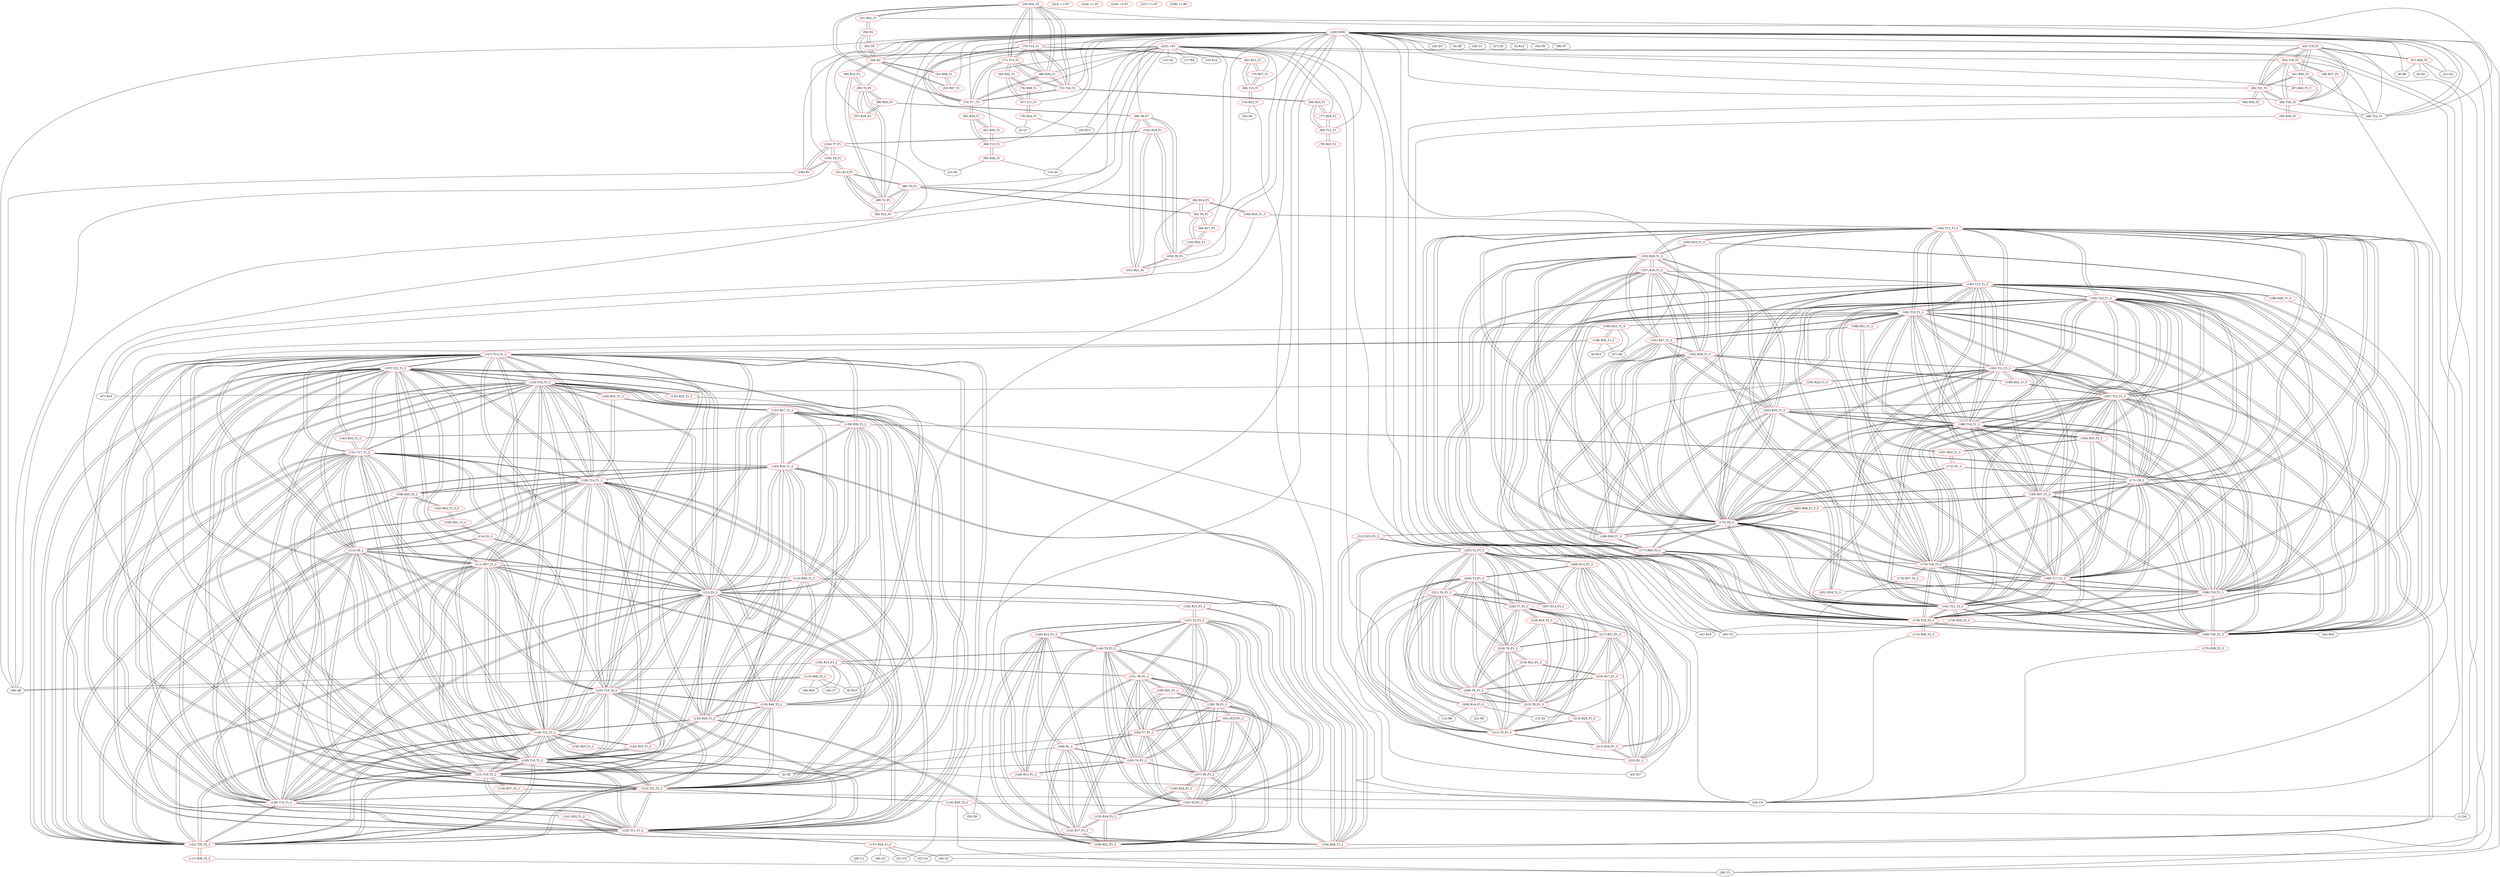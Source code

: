 graph {
	50 [label="(50) R35_T2" color=red]
	51 [label="(51) R52_T1"]
	49 [label="(49) T22_T1"]
	70 [label="(70) T14_T1"]
	71 [label="(71) T15_T1"]
	73 [label="(73) T17_T1"]
	72 [label="(72) T16_T1"]
	86 [label="(86) R35_T1"]
	51 [label="(51) R52_T1" color=red]
	56 [label="(56) D1"]
	50 [label="(50) R35_T2"]
	49 [label="(49) T22_T1"]
	52 [label="(52) R58_T1" color=red]
	53 [label="(53) R57_T1"]
	54 [label="(54) D2"]
	53 [label="(53) R57_T1" color=red]
	54 [label="(54) D2"]
	52 [label="(52) R58_T1"]
	54 [label="(54) D2" color=red]
	56 [label="(56) D1"]
	55 [label="(55) C8"]
	53 [label="(53) R57_T1"]
	52 [label="(52) R58_T1"]
	96 [label="(96) R15_P1"]
	55 [label="(55) C8" color=red]
	56 [label="(56) D1"]
	54 [label="(54) D2"]
	56 [label="(56) D1" color=red]
	54 [label="(54) D2"]
	55 [label="(55) C8"]
	51 [label="(51) R52_T1"]
	57 [label="(57) R36_T2" color=red]
	1 [label="(1) Q4"]
	9 [label="(9) R2"]
	8 [label="(8) R6"]
	21 [label="(21) D2"]
	62 [label="(62) T18_T2"]
	58 [label="(58) R37_T2" color=red]
	34 [label="(34) U4"]
	63 [label="(63) T19_T2"]
	59 [label="(59) R38_T2" color=red]
	40 [label="(40) U5"]
	64 [label="(64) T20_T2"]
	60 [label="(60) R39_T2" color=red]
	40 [label="(40) U5"]
	65 [label="(65) T21_T2"]
	61 [label="(61) R40_T2" color=red]
	64 [label="(64) T20_T2"]
	65 [label="(65) T21_T2"]
	63 [label="(63) T19_T2"]
	49 [label="(49) T22_T1"]
	62 [label="(62) T18_T2"]
	87 [label="(87) R40_T2_T"]
	62 [label="(62) T18_T2" color=red]
	64 [label="(64) T20_T2"]
	65 [label="(65) T21_T2"]
	63 [label="(63) T19_T2"]
	61 [label="(61) R40_T2"]
	49 [label="(49) T22_T1"]
	57 [label="(57) R36_T2"]
	63 [label="(63) T19_T2" color=red]
	64 [label="(64) T20_T2"]
	65 [label="(65) T21_T2"]
	61 [label="(61) R40_T2"]
	49 [label="(49) T22_T1"]
	62 [label="(62) T18_T2"]
	58 [label="(58) R37_T2"]
	64 [label="(64) T20_T2" color=red]
	65 [label="(65) T21_T2"]
	63 [label="(63) T19_T2"]
	61 [label="(61) R40_T2"]
	49 [label="(49) T22_T1"]
	62 [label="(62) T18_T2"]
	59 [label="(59) R38_T2"]
	65 [label="(65) T21_T2" color=red]
	64 [label="(64) T20_T2"]
	63 [label="(63) T19_T2"]
	61 [label="(61) R40_T2"]
	49 [label="(49) T22_T1"]
	62 [label="(62) T18_T2"]
	60 [label="(60) R39_T2"]
	66 [label="(66) T10_T1" color=red]
	74 [label="(74) R23_T1"]
	82 [label="(82) R31_T1"]
	75 [label="(75) R27_T1"]
	67 [label="(67) T11_T1" color=red]
	79 [label="(79) R24_T1"]
	83 [label="(83) R32_T1"]
	76 [label="(76) R28_T1"]
	68 [label="(68) T12_T1" color=red]
	84 [label="(84) R33_T1"]
	77 [label="(77) R29_T1"]
	78 [label="(78) R25_T1"]
	69 [label="(69) T13_T1" color=red]
	85 [label="(85) R34_T1"]
	81 [label="(81) R30_T1"]
	80 [label="(80) R26_T1"]
	70 [label="(70) T14_T1" color=red]
	71 [label="(71) T15_T1"]
	73 [label="(73) T17_T1"]
	72 [label="(72) T16_T1"]
	86 [label="(86) R35_T1"]
	50 [label="(50) R35_T2"]
	82 [label="(82) R31_T1"]
	71 [label="(71) T15_T1" color=red]
	70 [label="(70) T14_T1"]
	73 [label="(73) T17_T1"]
	72 [label="(72) T16_T1"]
	86 [label="(86) R35_T1"]
	50 [label="(50) R35_T2"]
	83 [label="(83) R32_T1"]
	72 [label="(72) T16_T1" color=red]
	70 [label="(70) T14_T1"]
	71 [label="(71) T15_T1"]
	73 [label="(73) T17_T1"]
	86 [label="(86) R35_T1"]
	50 [label="(50) R35_T2"]
	84 [label="(84) R33_T1"]
	73 [label="(73) T17_T1" color=red]
	70 [label="(70) T14_T1"]
	71 [label="(71) T15_T1"]
	72 [label="(72) T16_T1"]
	86 [label="(86) R35_T1"]
	50 [label="(50) R35_T2"]
	85 [label="(85) R34_T1"]
	74 [label="(74) R23_T1" color=red]
	34 [label="(34) U4"]
	25 [label="(25) D4"]
	66 [label="(66) T10_T1"]
	75 [label="(75) R27_T1" color=red]
	82 [label="(82) R31_T1"]
	66 [label="(66) T10_T1"]
	76 [label="(76) R28_T1" color=red]
	83 [label="(83) R32_T1"]
	67 [label="(67) T11_T1"]
	77 [label="(77) R29_T1" color=red]
	84 [label="(84) R33_T1"]
	68 [label="(68) T12_T1"]
	78 [label="(78) R25_T1" color=red]
	34 [label="(34) U4"]
	68 [label="(68) T12_T1"]
	79 [label="(79) R24_T1" color=red]
	3 [label="(3) Q7"]
	19 [label="(19) R13"]
	67 [label="(67) T11_T1"]
	80 [label="(80) R26_T1" color=red]
	23 [label="(23) R1"]
	14 [label="(14) Q1"]
	69 [label="(69) T13_T1"]
	81 [label="(81) R30_T1" color=red]
	69 [label="(69) T13_T1"]
	85 [label="(85) R34_T1"]
	82 [label="(82) R31_T1" color=red]
	75 [label="(75) R27_T1"]
	66 [label="(66) T10_T1"]
	70 [label="(70) T14_T1"]
	83 [label="(83) R32_T1" color=red]
	71 [label="(71) T15_T1"]
	67 [label="(67) T11_T1"]
	76 [label="(76) R28_T1"]
	84 [label="(84) R33_T1" color=red]
	72 [label="(72) T16_T1"]
	77 [label="(77) R29_T1"]
	68 [label="(68) T12_T1"]
	85 [label="(85) R34_T1" color=red]
	73 [label="(73) T17_T1"]
	69 [label="(69) T13_T1"]
	81 [label="(81) R30_T1"]
	86 [label="(86) R35_T1" color=red]
	70 [label="(70) T14_T1"]
	71 [label="(71) T15_T1"]
	73 [label="(73) T17_T1"]
	72 [label="(72) T16_T1"]
	50 [label="(50) R35_T2"]
	87 [label="(87) R40_T2_T" color=red]
	61 [label="(61) R40_T2"]
	88 [label="(88) T3_P1" color=red]
	92 [label="(92) R14_P1"]
	93 [label="(93) T6_P1"]
	91 [label="(91) R13_P1"]
	90 [label="(90) R12_P1"]
	89 [label="(89) T2_P1"]
	89 [label="(89) T2_P1" color=red]
	91 [label="(91) R13_P1"]
	88 [label="(88) T3_P1"]
	90 [label="(90) R12_P1"]
	95 [label="(95) T5_P1"]
	96 [label="(96) R15_P1"]
	90 [label="(90) R12_P1" color=red]
	91 [label="(91) R13_P1"]
	88 [label="(88) T3_P1"]
	89 [label="(89) T2_P1"]
	91 [label="(91) R13_P1" color=red]
	105 [label="(105) T4_P1"]
	88 [label="(88) T3_P1"]
	90 [label="(90) R12_P1"]
	89 [label="(89) T2_P1"]
	92 [label="(92) R14_P1" color=red]
	47 [label="(47) R19"]
	194 [label="(194) R25_T1_3"]
	88 [label="(88) T3_P1"]
	93 [label="(93) T6_P1"]
	93 [label="(93) T6_P1" color=red]
	92 [label="(92) R14_P1"]
	88 [label="(88) T3_P1"]
	102 [label="(102) R22_P1"]
	94 [label="(94) R17_P1"]
	94 [label="(94) R17_P1" color=red]
	102 [label="(102) R22_P1"]
	93 [label="(93) T6_P1"]
	95 [label="(95) T5_P1" color=red]
	89 [label="(89) T2_P1"]
	96 [label="(96) R15_P1"]
	97 [label="(97) R16_P1"]
	98 [label="(98) R20_P1"]
	96 [label="(96) R15_P1" color=red]
	54 [label="(54) D2"]
	89 [label="(89) T2_P1"]
	95 [label="(95) T5_P1"]
	97 [label="(97) R16_P1" color=red]
	95 [label="(95) T5_P1"]
	98 [label="(98) R20_P1"]
	98 [label="(98) R20_P1" color=red]
	99 [label="(99) T8_P1"]
	97 [label="(97) R16_P1"]
	95 [label="(95) T5_P1"]
	99 [label="(99) T8_P1" color=red]
	100 [label="(100) T9_P1"]
	101 [label="(101) R21_P1"]
	103 [label="(103) R19_P1"]
	98 [label="(98) R20_P1"]
	100 [label="(100) T9_P1" color=red]
	102 [label="(102) R22_P1"]
	101 [label="(101) R21_P1"]
	99 [label="(99) T8_P1"]
	103 [label="(103) R19_P1"]
	101 [label="(101) R21_P1" color=red]
	100 [label="(100) T9_P1"]
	99 [label="(99) T8_P1"]
	103 [label="(103) R19_P1"]
	102 [label="(102) R22_P1" color=red]
	100 [label="(100) T9_P1"]
	93 [label="(93) T6_P1"]
	94 [label="(94) R17_P1"]
	103 [label="(103) R19_P1" color=red]
	100 [label="(100) T9_P1"]
	101 [label="(101) R21_P1"]
	99 [label="(99) T8_P1"]
	104 [label="(104) T7_P1"]
	104 [label="(104) T7_P1" color=red]
	106 [label="(106) R1"]
	105 [label="(105) T4_P1"]
	46 [label="(46) Q8"]
	103 [label="(103) R19_P1"]
	105 [label="(105) T4_P1" color=red]
	91 [label="(91) R13_P1"]
	106 [label="(106) R1"]
	104 [label="(104) T7_P1"]
	46 [label="(46) Q8"]
	106 [label="(106) R1" color=red]
	105 [label="(105) T4_P1"]
	104 [label="(104) T7_P1"]
	46 [label="(46) Q8"]
	107 [label="(107) T22_T1_2" color=red]
	124 [label="(124) T10_T1_2"]
	125 [label="(125) T11_T1_2"]
	126 [label="(126) T12_T1_2"]
	127 [label="(127) T13_T1_2"]
	122 [label="(122) T20_T2_2"]
	128 [label="(128) T14_T1_2"]
	129 [label="(129) T15_T1_2"]
	120 [label="(120) T18_T2_2"]
	123 [label="(123) T21_T2_2"]
	121 [label="(121) T19_T2_2"]
	113 [label="(113) C8_2"]
	130 [label="(130) T16_T1_2"]
	131 [label="(131) T17_T1_2"]
	112 [label="(112) D2_2"]
	111 [label="(111) R57_T1_2"]
	108 [label="(108) R35_T2_2"]
	145 [label="(145) R52_T1_T_2"]
	119 [label="(119) R40_T2_2"]
	108 [label="(108) R35_T2_2" color=red]
	145 [label="(145) R52_T1_T_2"]
	107 [label="(107) T22_T1_2"]
	128 [label="(128) T14_T1_2"]
	129 [label="(129) T15_T1_2"]
	131 [label="(131) T17_T1_2"]
	130 [label="(130) T16_T1_2"]
	144 [label="(144) R35_T1_2"]
	109 [label="(109) R52_T1_2" color=red]
	114 [label="(114) D1_2"]
	145 [label="(145) R52_T1_T_2"]
	110 [label="(110) R58_T1_2" color=red]
	112 [label="(112) D2_2"]
	119 [label="(119) R40_T2_2"]
	133 [label="(133) R27_T1_2"]
	134 [label="(134) R28_T1_2"]
	135 [label="(135) R29_T1_2"]
	139 [label="(139) R30_T1_2"]
	144 [label="(144) R35_T1_2"]
	111 [label="(111) R57_T1_2"]
	111 [label="(111) R57_T1_2" color=red]
	124 [label="(124) T10_T1_2"]
	125 [label="(125) T11_T1_2"]
	126 [label="(126) T12_T1_2"]
	127 [label="(127) T13_T1_2"]
	122 [label="(122) T20_T2_2"]
	128 [label="(128) T14_T1_2"]
	129 [label="(129) T15_T1_2"]
	120 [label="(120) T18_T2_2"]
	123 [label="(123) T21_T2_2"]
	121 [label="(121) T19_T2_2"]
	113 [label="(113) C8_2"]
	130 [label="(130) T16_T1_2"]
	131 [label="(131) T17_T1_2"]
	112 [label="(112) D2_2"]
	107 [label="(107) T22_T1_2"]
	110 [label="(110) R58_T1_2"]
	112 [label="(112) D2_2" color=red]
	110 [label="(110) R58_T1_2"]
	119 [label="(119) R40_T2_2"]
	133 [label="(133) R27_T1_2"]
	134 [label="(134) R28_T1_2"]
	135 [label="(135) R29_T1_2"]
	139 [label="(139) R30_T1_2"]
	144 [label="(144) R35_T1_2"]
	124 [label="(124) T10_T1_2"]
	125 [label="(125) T11_T1_2"]
	126 [label="(126) T12_T1_2"]
	127 [label="(127) T13_T1_2"]
	122 [label="(122) T20_T2_2"]
	128 [label="(128) T14_T1_2"]
	129 [label="(129) T15_T1_2"]
	120 [label="(120) T18_T2_2"]
	123 [label="(123) T21_T2_2"]
	121 [label="(121) T19_T2_2"]
	113 [label="(113) C8_2"]
	130 [label="(130) T16_T1_2"]
	131 [label="(131) T17_T1_2"]
	107 [label="(107) T22_T1_2"]
	111 [label="(111) R57_T1_2"]
	114 [label="(114) D1_2"]
	154 [label="(154) R15_P1_2"]
	113 [label="(113) C8_2" color=red]
	124 [label="(124) T10_T1_2"]
	125 [label="(125) T11_T1_2"]
	126 [label="(126) T12_T1_2"]
	127 [label="(127) T13_T1_2"]
	122 [label="(122) T20_T2_2"]
	128 [label="(128) T14_T1_2"]
	129 [label="(129) T15_T1_2"]
	120 [label="(120) T18_T2_2"]
	123 [label="(123) T21_T2_2"]
	121 [label="(121) T19_T2_2"]
	130 [label="(130) T16_T1_2"]
	131 [label="(131) T17_T1_2"]
	112 [label="(112) D2_2"]
	107 [label="(107) T22_T1_2"]
	111 [label="(111) R57_T1_2"]
	114 [label="(114) D1_2"]
	114 [label="(114) D1_2" color=red]
	112 [label="(112) D2_2"]
	113 [label="(113) C8_2"]
	109 [label="(109) R52_T1_2"]
	115 [label="(115) R36_T2_2" color=red]
	6 [label="(6) R10"]
	150 [label="(150) R14_P1_2"]
	48 [label="(48) R20"]
	44 [label="(44) C7"]
	46 [label="(46) Q8"]
	120 [label="(120) T18_T2_2"]
	116 [label="(116) R37_T2_2" color=red]
	34 [label="(34) U4"]
	121 [label="(121) T19_T2_2"]
	117 [label="(117) R38_T2_2" color=red]
	38 [label="(38) U3"]
	122 [label="(122) T20_T2_2"]
	118 [label="(118) R39_T2_2" color=red]
	1 [label="(1) Q4"]
	35 [label="(35) D8"]
	38 [label="(38) U3"]
	123 [label="(123) T21_T2_2"]
	119 [label="(119) R40_T2_2" color=red]
	112 [label="(112) D2_2"]
	110 [label="(110) R58_T1_2"]
	133 [label="(133) R27_T1_2"]
	134 [label="(134) R28_T1_2"]
	135 [label="(135) R29_T1_2"]
	139 [label="(139) R30_T1_2"]
	144 [label="(144) R35_T1_2"]
	122 [label="(122) T20_T2_2"]
	123 [label="(123) T21_T2_2"]
	121 [label="(121) T19_T2_2"]
	107 [label="(107) T22_T1_2"]
	120 [label="(120) T18_T2_2"]
	120 [label="(120) T18_T2_2" color=red]
	124 [label="(124) T10_T1_2"]
	125 [label="(125) T11_T1_2"]
	126 [label="(126) T12_T1_2"]
	127 [label="(127) T13_T1_2"]
	122 [label="(122) T20_T2_2"]
	128 [label="(128) T14_T1_2"]
	129 [label="(129) T15_T1_2"]
	123 [label="(123) T21_T2_2"]
	121 [label="(121) T19_T2_2"]
	113 [label="(113) C8_2"]
	130 [label="(130) T16_T1_2"]
	131 [label="(131) T17_T1_2"]
	112 [label="(112) D2_2"]
	107 [label="(107) T22_T1_2"]
	111 [label="(111) R57_T1_2"]
	119 [label="(119) R40_T2_2"]
	115 [label="(115) R36_T2_2"]
	121 [label="(121) T19_T2_2" color=red]
	124 [label="(124) T10_T1_2"]
	125 [label="(125) T11_T1_2"]
	126 [label="(126) T12_T1_2"]
	127 [label="(127) T13_T1_2"]
	122 [label="(122) T20_T2_2"]
	128 [label="(128) T14_T1_2"]
	129 [label="(129) T15_T1_2"]
	120 [label="(120) T18_T2_2"]
	123 [label="(123) T21_T2_2"]
	113 [label="(113) C8_2"]
	130 [label="(130) T16_T1_2"]
	131 [label="(131) T17_T1_2"]
	112 [label="(112) D2_2"]
	107 [label="(107) T22_T1_2"]
	111 [label="(111) R57_T1_2"]
	119 [label="(119) R40_T2_2"]
	116 [label="(116) R37_T2_2"]
	122 [label="(122) T20_T2_2" color=red]
	124 [label="(124) T10_T1_2"]
	125 [label="(125) T11_T1_2"]
	126 [label="(126) T12_T1_2"]
	127 [label="(127) T13_T1_2"]
	128 [label="(128) T14_T1_2"]
	129 [label="(129) T15_T1_2"]
	120 [label="(120) T18_T2_2"]
	123 [label="(123) T21_T2_2"]
	121 [label="(121) T19_T2_2"]
	113 [label="(113) C8_2"]
	130 [label="(130) T16_T1_2"]
	131 [label="(131) T17_T1_2"]
	112 [label="(112) D2_2"]
	107 [label="(107) T22_T1_2"]
	111 [label="(111) R57_T1_2"]
	119 [label="(119) R40_T2_2"]
	117 [label="(117) R38_T2_2"]
	123 [label="(123) T21_T2_2" color=red]
	124 [label="(124) T10_T1_2"]
	125 [label="(125) T11_T1_2"]
	126 [label="(126) T12_T1_2"]
	127 [label="(127) T13_T1_2"]
	122 [label="(122) T20_T2_2"]
	128 [label="(128) T14_T1_2"]
	129 [label="(129) T15_T1_2"]
	120 [label="(120) T18_T2_2"]
	121 [label="(121) T19_T2_2"]
	113 [label="(113) C8_2"]
	130 [label="(130) T16_T1_2"]
	131 [label="(131) T17_T1_2"]
	112 [label="(112) D2_2"]
	107 [label="(107) T22_T1_2"]
	111 [label="(111) R57_T1_2"]
	119 [label="(119) R40_T2_2"]
	118 [label="(118) R39_T2_2"]
	124 [label="(124) T10_T1_2" color=red]
	125 [label="(125) T11_T1_2"]
	126 [label="(126) T12_T1_2"]
	127 [label="(127) T13_T1_2"]
	122 [label="(122) T20_T2_2"]
	128 [label="(128) T14_T1_2"]
	129 [label="(129) T15_T1_2"]
	120 [label="(120) T18_T2_2"]
	123 [label="(123) T21_T2_2"]
	121 [label="(121) T19_T2_2"]
	113 [label="(113) C8_2"]
	130 [label="(130) T16_T1_2"]
	131 [label="(131) T17_T1_2"]
	112 [label="(112) D2_2"]
	107 [label="(107) T22_T1_2"]
	111 [label="(111) R57_T1_2"]
	132 [label="(132) R23_T1_2"]
	140 [label="(140) R31_T1_2"]
	133 [label="(133) R27_T1_2"]
	125 [label="(125) T11_T1_2" color=red]
	124 [label="(124) T10_T1_2"]
	126 [label="(126) T12_T1_2"]
	127 [label="(127) T13_T1_2"]
	122 [label="(122) T20_T2_2"]
	128 [label="(128) T14_T1_2"]
	129 [label="(129) T15_T1_2"]
	120 [label="(120) T18_T2_2"]
	123 [label="(123) T21_T2_2"]
	121 [label="(121) T19_T2_2"]
	113 [label="(113) C8_2"]
	130 [label="(130) T16_T1_2"]
	131 [label="(131) T17_T1_2"]
	112 [label="(112) D2_2"]
	107 [label="(107) T22_T1_2"]
	111 [label="(111) R57_T1_2"]
	137 [label="(137) R24_T1_2"]
	141 [label="(141) R32_T1_2"]
	134 [label="(134) R28_T1_2"]
	126 [label="(126) T12_T1_2" color=red]
	124 [label="(124) T10_T1_2"]
	125 [label="(125) T11_T1_2"]
	127 [label="(127) T13_T1_2"]
	122 [label="(122) T20_T2_2"]
	128 [label="(128) T14_T1_2"]
	129 [label="(129) T15_T1_2"]
	120 [label="(120) T18_T2_2"]
	123 [label="(123) T21_T2_2"]
	121 [label="(121) T19_T2_2"]
	113 [label="(113) C8_2"]
	130 [label="(130) T16_T1_2"]
	131 [label="(131) T17_T1_2"]
	112 [label="(112) D2_2"]
	107 [label="(107) T22_T1_2"]
	111 [label="(111) R57_T1_2"]
	142 [label="(142) R33_T1_2"]
	135 [label="(135) R29_T1_2"]
	136 [label="(136) R25_T1_2"]
	127 [label="(127) T13_T1_2" color=red]
	124 [label="(124) T10_T1_2"]
	125 [label="(125) T11_T1_2"]
	126 [label="(126) T12_T1_2"]
	122 [label="(122) T20_T2_2"]
	128 [label="(128) T14_T1_2"]
	129 [label="(129) T15_T1_2"]
	120 [label="(120) T18_T2_2"]
	123 [label="(123) T21_T2_2"]
	121 [label="(121) T19_T2_2"]
	113 [label="(113) C8_2"]
	130 [label="(130) T16_T1_2"]
	131 [label="(131) T17_T1_2"]
	112 [label="(112) D2_2"]
	107 [label="(107) T22_T1_2"]
	111 [label="(111) R57_T1_2"]
	143 [label="(143) R34_T1_2"]
	139 [label="(139) R30_T1_2"]
	138 [label="(138) R26_T1_2"]
	128 [label="(128) T14_T1_2" color=red]
	124 [label="(124) T10_T1_2"]
	125 [label="(125) T11_T1_2"]
	126 [label="(126) T12_T1_2"]
	127 [label="(127) T13_T1_2"]
	122 [label="(122) T20_T2_2"]
	129 [label="(129) T15_T1_2"]
	120 [label="(120) T18_T2_2"]
	123 [label="(123) T21_T2_2"]
	121 [label="(121) T19_T2_2"]
	113 [label="(113) C8_2"]
	130 [label="(130) T16_T1_2"]
	131 [label="(131) T17_T1_2"]
	112 [label="(112) D2_2"]
	107 [label="(107) T22_T1_2"]
	111 [label="(111) R57_T1_2"]
	144 [label="(144) R35_T1_2"]
	108 [label="(108) R35_T2_2"]
	140 [label="(140) R31_T1_2"]
	129 [label="(129) T15_T1_2" color=red]
	124 [label="(124) T10_T1_2"]
	125 [label="(125) T11_T1_2"]
	126 [label="(126) T12_T1_2"]
	127 [label="(127) T13_T1_2"]
	122 [label="(122) T20_T2_2"]
	128 [label="(128) T14_T1_2"]
	120 [label="(120) T18_T2_2"]
	123 [label="(123) T21_T2_2"]
	121 [label="(121) T19_T2_2"]
	113 [label="(113) C8_2"]
	130 [label="(130) T16_T1_2"]
	131 [label="(131) T17_T1_2"]
	112 [label="(112) D2_2"]
	107 [label="(107) T22_T1_2"]
	111 [label="(111) R57_T1_2"]
	144 [label="(144) R35_T1_2"]
	108 [label="(108) R35_T2_2"]
	141 [label="(141) R32_T1_2"]
	130 [label="(130) T16_T1_2" color=red]
	124 [label="(124) T10_T1_2"]
	125 [label="(125) T11_T1_2"]
	126 [label="(126) T12_T1_2"]
	127 [label="(127) T13_T1_2"]
	122 [label="(122) T20_T2_2"]
	128 [label="(128) T14_T1_2"]
	129 [label="(129) T15_T1_2"]
	120 [label="(120) T18_T2_2"]
	123 [label="(123) T21_T2_2"]
	121 [label="(121) T19_T2_2"]
	113 [label="(113) C8_2"]
	131 [label="(131) T17_T1_2"]
	112 [label="(112) D2_2"]
	107 [label="(107) T22_T1_2"]
	111 [label="(111) R57_T1_2"]
	144 [label="(144) R35_T1_2"]
	108 [label="(108) R35_T2_2"]
	142 [label="(142) R33_T1_2"]
	131 [label="(131) T17_T1_2" color=red]
	124 [label="(124) T10_T1_2"]
	125 [label="(125) T11_T1_2"]
	126 [label="(126) T12_T1_2"]
	127 [label="(127) T13_T1_2"]
	122 [label="(122) T20_T2_2"]
	128 [label="(128) T14_T1_2"]
	129 [label="(129) T15_T1_2"]
	120 [label="(120) T18_T2_2"]
	123 [label="(123) T21_T2_2"]
	121 [label="(121) T19_T2_2"]
	113 [label="(113) C8_2"]
	130 [label="(130) T16_T1_2"]
	112 [label="(112) D2_2"]
	107 [label="(107) T22_T1_2"]
	111 [label="(111) R57_T1_2"]
	144 [label="(144) R35_T1_2"]
	108 [label="(108) R35_T2_2"]
	143 [label="(143) R34_T1_2"]
	132 [label="(132) R23_T1_2" color=red]
	34 [label="(34) U4"]
	124 [label="(124) T10_T1_2"]
	133 [label="(133) R27_T1_2" color=red]
	112 [label="(112) D2_2"]
	110 [label="(110) R58_T1_2"]
	119 [label="(119) R40_T2_2"]
	134 [label="(134) R28_T1_2"]
	135 [label="(135) R29_T1_2"]
	139 [label="(139) R30_T1_2"]
	144 [label="(144) R35_T1_2"]
	140 [label="(140) R31_T1_2"]
	124 [label="(124) T10_T1_2"]
	134 [label="(134) R28_T1_2" color=red]
	112 [label="(112) D2_2"]
	110 [label="(110) R58_T1_2"]
	119 [label="(119) R40_T2_2"]
	133 [label="(133) R27_T1_2"]
	135 [label="(135) R29_T1_2"]
	139 [label="(139) R30_T1_2"]
	144 [label="(144) R35_T1_2"]
	141 [label="(141) R32_T1_2"]
	125 [label="(125) T11_T1_2"]
	135 [label="(135) R29_T1_2" color=red]
	112 [label="(112) D2_2"]
	110 [label="(110) R58_T1_2"]
	119 [label="(119) R40_T2_2"]
	133 [label="(133) R27_T1_2"]
	134 [label="(134) R28_T1_2"]
	139 [label="(139) R30_T1_2"]
	144 [label="(144) R35_T1_2"]
	142 [label="(142) R33_T1_2"]
	126 [label="(126) T12_T1_2"]
	136 [label="(136) R25_T1_2" color=red]
	34 [label="(34) U4"]
	126 [label="(126) T12_T1_2"]
	137 [label="(137) R24_T1_2" color=red]
	39 [label="(39) U2"]
	28 [label="(28) U1"]
	31 [label="(31) C3"]
	32 [label="(32) C4"]
	30 [label="(30) C2"]
	125 [label="(125) T11_T1_2"]
	138 [label="(138) R26_T1_2" color=red]
	4 [label="(4) R15"]
	2 [label="(2) Q5"]
	37 [label="(37) D6"]
	190 [label="(190) R23_T1_3"]
	127 [label="(127) T13_T1_2"]
	139 [label="(139) R30_T1_2" color=red]
	112 [label="(112) D2_2"]
	110 [label="(110) R58_T1_2"]
	119 [label="(119) R40_T2_2"]
	133 [label="(133) R27_T1_2"]
	134 [label="(134) R28_T1_2"]
	135 [label="(135) R29_T1_2"]
	144 [label="(144) R35_T1_2"]
	127 [label="(127) T13_T1_2"]
	143 [label="(143) R34_T1_2"]
	140 [label="(140) R31_T1_2" color=red]
	133 [label="(133) R27_T1_2"]
	124 [label="(124) T10_T1_2"]
	128 [label="(128) T14_T1_2"]
	141 [label="(141) R32_T1_2" color=red]
	129 [label="(129) T15_T1_2"]
	125 [label="(125) T11_T1_2"]
	134 [label="(134) R28_T1_2"]
	142 [label="(142) R33_T1_2" color=red]
	130 [label="(130) T16_T1_2"]
	135 [label="(135) R29_T1_2"]
	126 [label="(126) T12_T1_2"]
	143 [label="(143) R34_T1_2" color=red]
	131 [label="(131) T17_T1_2"]
	127 [label="(127) T13_T1_2"]
	139 [label="(139) R30_T1_2"]
	144 [label="(144) R35_T1_2" color=red]
	112 [label="(112) D2_2"]
	110 [label="(110) R58_T1_2"]
	119 [label="(119) R40_T2_2"]
	133 [label="(133) R27_T1_2"]
	134 [label="(134) R28_T1_2"]
	135 [label="(135) R29_T1_2"]
	139 [label="(139) R30_T1_2"]
	128 [label="(128) T14_T1_2"]
	129 [label="(129) T15_T1_2"]
	131 [label="(131) T17_T1_2"]
	130 [label="(130) T16_T1_2"]
	108 [label="(108) R35_T2_2"]
	145 [label="(145) R52_T1_T_2" color=red]
	108 [label="(108) R35_T2_2"]
	107 [label="(107) T22_T1_2"]
	109 [label="(109) R52_T1_2"]
	146 [label="(146) T3_P1_2" color=red]
	163 [label="(163) T4_P1_2"]
	162 [label="(162) T7_P1_2"]
	153 [label="(153) T5_P1_2"]
	158 [label="(158) T9_P1_2"]
	157 [label="(157) T8_P1_2"]
	151 [label="(151) T6_P1_2"]
	147 [label="(147) T2_P1_2"]
	150 [label="(150) R14_P1_2"]
	149 [label="(149) R13_P1_2"]
	148 [label="(148) R12_P1_2"]
	147 [label="(147) T2_P1_2" color=red]
	146 [label="(146) T3_P1_2"]
	163 [label="(163) T4_P1_2"]
	162 [label="(162) T7_P1_2"]
	153 [label="(153) T5_P1_2"]
	158 [label="(158) T9_P1_2"]
	157 [label="(157) T8_P1_2"]
	151 [label="(151) T6_P1_2"]
	149 [label="(149) R13_P1_2"]
	148 [label="(148) R12_P1_2"]
	154 [label="(154) R15_P1_2"]
	148 [label="(148) R12_P1_2" color=red]
	159 [label="(159) R21_P1_2"]
	155 [label="(155) R16_P1_2"]
	152 [label="(152) R17_P1_2"]
	164 [label="(164) R1_2"]
	149 [label="(149) R13_P1_2"]
	146 [label="(146) T3_P1_2"]
	147 [label="(147) T2_P1_2"]
	149 [label="(149) R13_P1_2" color=red]
	163 [label="(163) T4_P1_2"]
	146 [label="(146) T3_P1_2"]
	148 [label="(148) R12_P1_2"]
	147 [label="(147) T2_P1_2"]
	150 [label="(150) R14_P1_2" color=red]
	6 [label="(6) R10"]
	48 [label="(48) R20"]
	44 [label="(44) C7"]
	46 [label="(46) Q8"]
	115 [label="(115) R36_T2_2"]
	146 [label="(146) T3_P1_2"]
	151 [label="(151) T6_P1_2"]
	151 [label="(151) T6_P1_2" color=red]
	146 [label="(146) T3_P1_2"]
	163 [label="(163) T4_P1_2"]
	162 [label="(162) T7_P1_2"]
	153 [label="(153) T5_P1_2"]
	158 [label="(158) T9_P1_2"]
	157 [label="(157) T8_P1_2"]
	147 [label="(147) T2_P1_2"]
	150 [label="(150) R14_P1_2"]
	160 [label="(160) R22_P1_2"]
	152 [label="(152) R17_P1_2"]
	152 [label="(152) R17_P1_2" color=red]
	159 [label="(159) R21_P1_2"]
	155 [label="(155) R16_P1_2"]
	148 [label="(148) R12_P1_2"]
	164 [label="(164) R1_2"]
	160 [label="(160) R22_P1_2"]
	151 [label="(151) T6_P1_2"]
	153 [label="(153) T5_P1_2" color=red]
	146 [label="(146) T3_P1_2"]
	163 [label="(163) T4_P1_2"]
	162 [label="(162) T7_P1_2"]
	158 [label="(158) T9_P1_2"]
	157 [label="(157) T8_P1_2"]
	151 [label="(151) T6_P1_2"]
	147 [label="(147) T2_P1_2"]
	154 [label="(154) R15_P1_2"]
	155 [label="(155) R16_P1_2"]
	156 [label="(156) R20_P1_2"]
	154 [label="(154) R15_P1_2" color=red]
	112 [label="(112) D2_2"]
	147 [label="(147) T2_P1_2"]
	153 [label="(153) T5_P1_2"]
	155 [label="(155) R16_P1_2" color=red]
	159 [label="(159) R21_P1_2"]
	148 [label="(148) R12_P1_2"]
	152 [label="(152) R17_P1_2"]
	164 [label="(164) R1_2"]
	153 [label="(153) T5_P1_2"]
	156 [label="(156) R20_P1_2"]
	156 [label="(156) R20_P1_2" color=red]
	157 [label="(157) T8_P1_2"]
	155 [label="(155) R16_P1_2"]
	153 [label="(153) T5_P1_2"]
	157 [label="(157) T8_P1_2" color=red]
	146 [label="(146) T3_P1_2"]
	163 [label="(163) T4_P1_2"]
	162 [label="(162) T7_P1_2"]
	153 [label="(153) T5_P1_2"]
	158 [label="(158) T9_P1_2"]
	151 [label="(151) T6_P1_2"]
	147 [label="(147) T2_P1_2"]
	159 [label="(159) R21_P1_2"]
	161 [label="(161) R19_P1_2"]
	156 [label="(156) R20_P1_2"]
	158 [label="(158) T9_P1_2" color=red]
	160 [label="(160) R22_P1_2"]
	146 [label="(146) T3_P1_2"]
	163 [label="(163) T4_P1_2"]
	162 [label="(162) T7_P1_2"]
	153 [label="(153) T5_P1_2"]
	157 [label="(157) T8_P1_2"]
	151 [label="(151) T6_P1_2"]
	147 [label="(147) T2_P1_2"]
	159 [label="(159) R21_P1_2"]
	161 [label="(161) R19_P1_2"]
	159 [label="(159) R21_P1_2" color=red]
	155 [label="(155) R16_P1_2"]
	148 [label="(148) R12_P1_2"]
	152 [label="(152) R17_P1_2"]
	164 [label="(164) R1_2"]
	158 [label="(158) T9_P1_2"]
	157 [label="(157) T8_P1_2"]
	161 [label="(161) R19_P1_2"]
	160 [label="(160) R22_P1_2" color=red]
	158 [label="(158) T9_P1_2"]
	151 [label="(151) T6_P1_2"]
	152 [label="(152) R17_P1_2"]
	161 [label="(161) R19_P1_2" color=red]
	158 [label="(158) T9_P1_2"]
	159 [label="(159) R21_P1_2"]
	157 [label="(157) T8_P1_2"]
	162 [label="(162) T7_P1_2"]
	162 [label="(162) T7_P1_2" color=red]
	146 [label="(146) T3_P1_2"]
	163 [label="(163) T4_P1_2"]
	153 [label="(153) T5_P1_2"]
	158 [label="(158) T9_P1_2"]
	157 [label="(157) T8_P1_2"]
	151 [label="(151) T6_P1_2"]
	147 [label="(147) T2_P1_2"]
	164 [label="(164) R1_2"]
	2 [label="(2) Q5"]
	161 [label="(161) R19_P1_2"]
	163 [label="(163) T4_P1_2" color=red]
	146 [label="(146) T3_P1_2"]
	162 [label="(162) T7_P1_2"]
	153 [label="(153) T5_P1_2"]
	158 [label="(158) T9_P1_2"]
	157 [label="(157) T8_P1_2"]
	151 [label="(151) T6_P1_2"]
	147 [label="(147) T2_P1_2"]
	149 [label="(149) R13_P1_2"]
	164 [label="(164) R1_2"]
	2 [label="(2) Q5"]
	164 [label="(164) R1_2" color=red]
	163 [label="(163) T4_P1_2"]
	162 [label="(162) T7_P1_2"]
	2 [label="(2) Q5"]
	159 [label="(159) R21_P1_2"]
	155 [label="(155) R16_P1_2"]
	148 [label="(148) R12_P1_2"]
	152 [label="(152) R17_P1_2"]
	165 [label="(165) T22_T1_3" color=red]
	182 [label="(182) T10_T1_3"]
	183 [label="(183) T11_T1_3"]
	184 [label="(184) T12_T1_3"]
	185 [label="(185) T13_T1_3"]
	180 [label="(180) T20_T2_3"]
	186 [label="(186) T14_T1_3"]
	187 [label="(187) T15_T1_3"]
	178 [label="(178) T18_T2_3"]
	181 [label="(181) T21_T2_3"]
	179 [label="(179) T19_T2_3"]
	171 [label="(171) C8_3"]
	188 [label="(188) T16_T1_3"]
	189 [label="(189) T17_T1_3"]
	170 [label="(170) D2_3"]
	169 [label="(169) R57_T1_3"]
	166 [label="(166) R35_T2_3"]
	167 [label="(167) R52_T1_3"]
	177 [label="(177) R40_T2_3"]
	166 [label="(166) R35_T2_3" color=red]
	167 [label="(167) R52_T1_3"]
	165 [label="(165) T22_T1_3"]
	186 [label="(186) T14_T1_3"]
	187 [label="(187) T15_T1_3"]
	189 [label="(189) T17_T1_3"]
	188 [label="(188) T16_T1_3"]
	202 [label="(202) R35_T1_3"]
	167 [label="(167) R52_T1_3" color=red]
	172 [label="(172) D1_3"]
	166 [label="(166) R35_T2_3"]
	165 [label="(165) T22_T1_3"]
	168 [label="(168) R58_T1_3" color=red]
	170 [label="(170) D2_3"]
	177 [label="(177) R40_T2_3"]
	191 [label="(191) R27_T1_3"]
	192 [label="(192) R28_T1_3"]
	193 [label="(193) R29_T1_3"]
	197 [label="(197) R30_T1_3"]
	202 [label="(202) R35_T1_3"]
	203 [label="(203) R58_T1_T_3"]
	169 [label="(169) R57_T1_3" color=red]
	182 [label="(182) T10_T1_3"]
	183 [label="(183) T11_T1_3"]
	184 [label="(184) T12_T1_3"]
	185 [label="(185) T13_T1_3"]
	180 [label="(180) T20_T2_3"]
	186 [label="(186) T14_T1_3"]
	187 [label="(187) T15_T1_3"]
	178 [label="(178) T18_T2_3"]
	181 [label="(181) T21_T2_3"]
	179 [label="(179) T19_T2_3"]
	171 [label="(171) C8_3"]
	188 [label="(188) T16_T1_3"]
	189 [label="(189) T17_T1_3"]
	170 [label="(170) D2_3"]
	165 [label="(165) T22_T1_3"]
	203 [label="(203) R58_T1_T_3"]
	170 [label="(170) D2_3" color=red]
	168 [label="(168) R58_T1_3"]
	177 [label="(177) R40_T2_3"]
	191 [label="(191) R27_T1_3"]
	192 [label="(192) R28_T1_3"]
	193 [label="(193) R29_T1_3"]
	197 [label="(197) R30_T1_3"]
	202 [label="(202) R35_T1_3"]
	182 [label="(182) T10_T1_3"]
	183 [label="(183) T11_T1_3"]
	184 [label="(184) T12_T1_3"]
	185 [label="(185) T13_T1_3"]
	180 [label="(180) T20_T2_3"]
	186 [label="(186) T14_T1_3"]
	187 [label="(187) T15_T1_3"]
	178 [label="(178) T18_T2_3"]
	181 [label="(181) T21_T2_3"]
	179 [label="(179) T19_T2_3"]
	171 [label="(171) C8_3"]
	188 [label="(188) T16_T1_3"]
	189 [label="(189) T17_T1_3"]
	165 [label="(165) T22_T1_3"]
	169 [label="(169) R57_T1_3"]
	172 [label="(172) D1_3"]
	203 [label="(203) R58_T1_T_3"]
	212 [label="(212) R15_P1_3"]
	171 [label="(171) C8_3" color=red]
	182 [label="(182) T10_T1_3"]
	183 [label="(183) T11_T1_3"]
	184 [label="(184) T12_T1_3"]
	185 [label="(185) T13_T1_3"]
	180 [label="(180) T20_T2_3"]
	186 [label="(186) T14_T1_3"]
	187 [label="(187) T15_T1_3"]
	178 [label="(178) T18_T2_3"]
	181 [label="(181) T21_T2_3"]
	179 [label="(179) T19_T2_3"]
	188 [label="(188) T16_T1_3"]
	189 [label="(189) T17_T1_3"]
	170 [label="(170) D2_3"]
	165 [label="(165) T22_T1_3"]
	169 [label="(169) R57_T1_3"]
	172 [label="(172) D1_3"]
	172 [label="(172) D1_3" color=red]
	170 [label="(170) D2_3"]
	171 [label="(171) C8_3"]
	167 [label="(167) R52_T1_3"]
	173 [label="(173) R36_T2_3" color=red]
	34 [label="(34) U4"]
	178 [label="(178) T18_T2_3"]
	174 [label="(174) R37_T2_3" color=red]
	34 [label="(34) U4"]
	179 [label="(179) T19_T2_3"]
	175 [label="(175) R38_T2_3" color=red]
	34 [label="(34) U4"]
	180 [label="(180) T20_T2_3"]
	176 [label="(176) R39_T2_3" color=red]
	42 [label="(42) R16"]
	41 [label="(41) R18"]
	40 [label="(40) U5"]
	181 [label="(181) T21_T2_3"]
	177 [label="(177) R40_T2_3" color=red]
	170 [label="(170) D2_3"]
	168 [label="(168) R58_T1_3"]
	191 [label="(191) R27_T1_3"]
	192 [label="(192) R28_T1_3"]
	193 [label="(193) R29_T1_3"]
	197 [label="(197) R30_T1_3"]
	202 [label="(202) R35_T1_3"]
	180 [label="(180) T20_T2_3"]
	181 [label="(181) T21_T2_3"]
	179 [label="(179) T19_T2_3"]
	165 [label="(165) T22_T1_3"]
	178 [label="(178) T18_T2_3"]
	178 [label="(178) T18_T2_3" color=red]
	182 [label="(182) T10_T1_3"]
	183 [label="(183) T11_T1_3"]
	184 [label="(184) T12_T1_3"]
	185 [label="(185) T13_T1_3"]
	180 [label="(180) T20_T2_3"]
	186 [label="(186) T14_T1_3"]
	187 [label="(187) T15_T1_3"]
	181 [label="(181) T21_T2_3"]
	179 [label="(179) T19_T2_3"]
	171 [label="(171) C8_3"]
	188 [label="(188) T16_T1_3"]
	189 [label="(189) T17_T1_3"]
	170 [label="(170) D2_3"]
	165 [label="(165) T22_T1_3"]
	169 [label="(169) R57_T1_3"]
	177 [label="(177) R40_T2_3"]
	173 [label="(173) R36_T2_3"]
	179 [label="(179) T19_T2_3" color=red]
	182 [label="(182) T10_T1_3"]
	183 [label="(183) T11_T1_3"]
	184 [label="(184) T12_T1_3"]
	185 [label="(185) T13_T1_3"]
	180 [label="(180) T20_T2_3"]
	186 [label="(186) T14_T1_3"]
	187 [label="(187) T15_T1_3"]
	178 [label="(178) T18_T2_3"]
	181 [label="(181) T21_T2_3"]
	171 [label="(171) C8_3"]
	188 [label="(188) T16_T1_3"]
	189 [label="(189) T17_T1_3"]
	170 [label="(170) D2_3"]
	165 [label="(165) T22_T1_3"]
	169 [label="(169) R57_T1_3"]
	177 [label="(177) R40_T2_3"]
	174 [label="(174) R37_T2_3"]
	180 [label="(180) T20_T2_3" color=red]
	182 [label="(182) T10_T1_3"]
	183 [label="(183) T11_T1_3"]
	184 [label="(184) T12_T1_3"]
	185 [label="(185) T13_T1_3"]
	186 [label="(186) T14_T1_3"]
	187 [label="(187) T15_T1_3"]
	178 [label="(178) T18_T2_3"]
	181 [label="(181) T21_T2_3"]
	179 [label="(179) T19_T2_3"]
	171 [label="(171) C8_3"]
	188 [label="(188) T16_T1_3"]
	189 [label="(189) T17_T1_3"]
	170 [label="(170) D2_3"]
	165 [label="(165) T22_T1_3"]
	169 [label="(169) R57_T1_3"]
	177 [label="(177) R40_T2_3"]
	175 [label="(175) R38_T2_3"]
	181 [label="(181) T21_T2_3" color=red]
	182 [label="(182) T10_T1_3"]
	183 [label="(183) T11_T1_3"]
	184 [label="(184) T12_T1_3"]
	185 [label="(185) T13_T1_3"]
	180 [label="(180) T20_T2_3"]
	186 [label="(186) T14_T1_3"]
	187 [label="(187) T15_T1_3"]
	178 [label="(178) T18_T2_3"]
	179 [label="(179) T19_T2_3"]
	171 [label="(171) C8_3"]
	188 [label="(188) T16_T1_3"]
	189 [label="(189) T17_T1_3"]
	170 [label="(170) D2_3"]
	165 [label="(165) T22_T1_3"]
	169 [label="(169) R57_T1_3"]
	177 [label="(177) R40_T2_3"]
	176 [label="(176) R39_T2_3"]
	182 [label="(182) T10_T1_3" color=red]
	183 [label="(183) T11_T1_3"]
	184 [label="(184) T12_T1_3"]
	185 [label="(185) T13_T1_3"]
	180 [label="(180) T20_T2_3"]
	186 [label="(186) T14_T1_3"]
	187 [label="(187) T15_T1_3"]
	178 [label="(178) T18_T2_3"]
	181 [label="(181) T21_T2_3"]
	179 [label="(179) T19_T2_3"]
	171 [label="(171) C8_3"]
	188 [label="(188) T16_T1_3"]
	189 [label="(189) T17_T1_3"]
	170 [label="(170) D2_3"]
	165 [label="(165) T22_T1_3"]
	169 [label="(169) R57_T1_3"]
	190 [label="(190) R23_T1_3"]
	198 [label="(198) R31_T1_3"]
	191 [label="(191) R27_T1_3"]
	183 [label="(183) T11_T1_3" color=red]
	182 [label="(182) T10_T1_3"]
	184 [label="(184) T12_T1_3"]
	185 [label="(185) T13_T1_3"]
	180 [label="(180) T20_T2_3"]
	186 [label="(186) T14_T1_3"]
	187 [label="(187) T15_T1_3"]
	178 [label="(178) T18_T2_3"]
	181 [label="(181) T21_T2_3"]
	179 [label="(179) T19_T2_3"]
	171 [label="(171) C8_3"]
	188 [label="(188) T16_T1_3"]
	189 [label="(189) T17_T1_3"]
	170 [label="(170) D2_3"]
	165 [label="(165) T22_T1_3"]
	169 [label="(169) R57_T1_3"]
	195 [label="(195) R24_T1_3"]
	199 [label="(199) R32_T1_3"]
	192 [label="(192) R28_T1_3"]
	184 [label="(184) T12_T1_3" color=red]
	182 [label="(182) T10_T1_3"]
	183 [label="(183) T11_T1_3"]
	185 [label="(185) T13_T1_3"]
	180 [label="(180) T20_T2_3"]
	186 [label="(186) T14_T1_3"]
	187 [label="(187) T15_T1_3"]
	178 [label="(178) T18_T2_3"]
	181 [label="(181) T21_T2_3"]
	179 [label="(179) T19_T2_3"]
	171 [label="(171) C8_3"]
	188 [label="(188) T16_T1_3"]
	189 [label="(189) T17_T1_3"]
	170 [label="(170) D2_3"]
	165 [label="(165) T22_T1_3"]
	169 [label="(169) R57_T1_3"]
	200 [label="(200) R33_T1_3"]
	193 [label="(193) R29_T1_3"]
	194 [label="(194) R25_T1_3"]
	185 [label="(185) T13_T1_3" color=red]
	182 [label="(182) T10_T1_3"]
	183 [label="(183) T11_T1_3"]
	184 [label="(184) T12_T1_3"]
	180 [label="(180) T20_T2_3"]
	186 [label="(186) T14_T1_3"]
	187 [label="(187) T15_T1_3"]
	178 [label="(178) T18_T2_3"]
	181 [label="(181) T21_T2_3"]
	179 [label="(179) T19_T2_3"]
	171 [label="(171) C8_3"]
	188 [label="(188) T16_T1_3"]
	189 [label="(189) T17_T1_3"]
	170 [label="(170) D2_3"]
	165 [label="(165) T22_T1_3"]
	169 [label="(169) R57_T1_3"]
	201 [label="(201) R34_T1_3"]
	197 [label="(197) R30_T1_3"]
	196 [label="(196) R26_T1_3"]
	186 [label="(186) T14_T1_3" color=red]
	182 [label="(182) T10_T1_3"]
	183 [label="(183) T11_T1_3"]
	184 [label="(184) T12_T1_3"]
	185 [label="(185) T13_T1_3"]
	180 [label="(180) T20_T2_3"]
	187 [label="(187) T15_T1_3"]
	178 [label="(178) T18_T2_3"]
	181 [label="(181) T21_T2_3"]
	179 [label="(179) T19_T2_3"]
	171 [label="(171) C8_3"]
	188 [label="(188) T16_T1_3"]
	189 [label="(189) T17_T1_3"]
	170 [label="(170) D2_3"]
	165 [label="(165) T22_T1_3"]
	169 [label="(169) R57_T1_3"]
	202 [label="(202) R35_T1_3"]
	166 [label="(166) R35_T2_3"]
	198 [label="(198) R31_T1_3"]
	187 [label="(187) T15_T1_3" color=red]
	182 [label="(182) T10_T1_3"]
	183 [label="(183) T11_T1_3"]
	184 [label="(184) T12_T1_3"]
	185 [label="(185) T13_T1_3"]
	180 [label="(180) T20_T2_3"]
	186 [label="(186) T14_T1_3"]
	178 [label="(178) T18_T2_3"]
	181 [label="(181) T21_T2_3"]
	179 [label="(179) T19_T2_3"]
	171 [label="(171) C8_3"]
	188 [label="(188) T16_T1_3"]
	189 [label="(189) T17_T1_3"]
	170 [label="(170) D2_3"]
	165 [label="(165) T22_T1_3"]
	169 [label="(169) R57_T1_3"]
	202 [label="(202) R35_T1_3"]
	166 [label="(166) R35_T2_3"]
	199 [label="(199) R32_T1_3"]
	188 [label="(188) T16_T1_3" color=red]
	182 [label="(182) T10_T1_3"]
	183 [label="(183) T11_T1_3"]
	184 [label="(184) T12_T1_3"]
	185 [label="(185) T13_T1_3"]
	180 [label="(180) T20_T2_3"]
	186 [label="(186) T14_T1_3"]
	187 [label="(187) T15_T1_3"]
	178 [label="(178) T18_T2_3"]
	181 [label="(181) T21_T2_3"]
	179 [label="(179) T19_T2_3"]
	171 [label="(171) C8_3"]
	189 [label="(189) T17_T1_3"]
	170 [label="(170) D2_3"]
	165 [label="(165) T22_T1_3"]
	169 [label="(169) R57_T1_3"]
	202 [label="(202) R35_T1_3"]
	166 [label="(166) R35_T2_3"]
	200 [label="(200) R33_T1_3"]
	189 [label="(189) T17_T1_3" color=red]
	182 [label="(182) T10_T1_3"]
	183 [label="(183) T11_T1_3"]
	184 [label="(184) T12_T1_3"]
	185 [label="(185) T13_T1_3"]
	180 [label="(180) T20_T2_3"]
	186 [label="(186) T14_T1_3"]
	187 [label="(187) T15_T1_3"]
	178 [label="(178) T18_T2_3"]
	181 [label="(181) T21_T2_3"]
	179 [label="(179) T19_T2_3"]
	171 [label="(171) C8_3"]
	188 [label="(188) T16_T1_3"]
	170 [label="(170) D2_3"]
	165 [label="(165) T22_T1_3"]
	169 [label="(169) R57_T1_3"]
	202 [label="(202) R35_T1_3"]
	166 [label="(166) R35_T2_3"]
	201 [label="(201) R34_T1_3"]
	190 [label="(190) R23_T1_3" color=red]
	4 [label="(4) R15"]
	2 [label="(2) Q5"]
	37 [label="(37) D6"]
	138 [label="(138) R26_T1_2"]
	182 [label="(182) T10_T1_3"]
	191 [label="(191) R27_T1_3" color=red]
	170 [label="(170) D2_3"]
	168 [label="(168) R58_T1_3"]
	177 [label="(177) R40_T2_3"]
	192 [label="(192) R28_T1_3"]
	193 [label="(193) R29_T1_3"]
	197 [label="(197) R30_T1_3"]
	202 [label="(202) R35_T1_3"]
	198 [label="(198) R31_T1_3"]
	182 [label="(182) T10_T1_3"]
	192 [label="(192) R28_T1_3" color=red]
	170 [label="(170) D2_3"]
	168 [label="(168) R58_T1_3"]
	177 [label="(177) R40_T2_3"]
	191 [label="(191) R27_T1_3"]
	193 [label="(193) R29_T1_3"]
	197 [label="(197) R30_T1_3"]
	202 [label="(202) R35_T1_3"]
	199 [label="(199) R32_T1_3"]
	183 [label="(183) T11_T1_3"]
	193 [label="(193) R29_T1_3" color=red]
	170 [label="(170) D2_3"]
	168 [label="(168) R58_T1_3"]
	177 [label="(177) R40_T2_3"]
	191 [label="(191) R27_T1_3"]
	192 [label="(192) R28_T1_3"]
	197 [label="(197) R30_T1_3"]
	202 [label="(202) R35_T1_3"]
	200 [label="(200) R33_T1_3"]
	184 [label="(184) T12_T1_3"]
	194 [label="(194) R25_T1_3" color=red]
	92 [label="(92) R14_P1"]
	47 [label="(47) R19"]
	184 [label="(184) T12_T1_3"]
	195 [label="(195) R24_T1_3" color=red]
	40 [label="(40) U5"]
	47 [label="(47) R19"]
	183 [label="(183) T11_T1_3"]
	196 [label="(196) R26_T1_3" color=red]
	34 [label="(34) U4"]
	185 [label="(185) T13_T1_3"]
	197 [label="(197) R30_T1_3" color=red]
	170 [label="(170) D2_3"]
	168 [label="(168) R58_T1_3"]
	177 [label="(177) R40_T2_3"]
	191 [label="(191) R27_T1_3"]
	192 [label="(192) R28_T1_3"]
	193 [label="(193) R29_T1_3"]
	202 [label="(202) R35_T1_3"]
	185 [label="(185) T13_T1_3"]
	201 [label="(201) R34_T1_3"]
	198 [label="(198) R31_T1_3" color=red]
	191 [label="(191) R27_T1_3"]
	182 [label="(182) T10_T1_3"]
	186 [label="(186) T14_T1_3"]
	199 [label="(199) R32_T1_3" color=red]
	187 [label="(187) T15_T1_3"]
	183 [label="(183) T11_T1_3"]
	192 [label="(192) R28_T1_3"]
	200 [label="(200) R33_T1_3" color=red]
	188 [label="(188) T16_T1_3"]
	193 [label="(193) R29_T1_3"]
	184 [label="(184) T12_T1_3"]
	201 [label="(201) R34_T1_3" color=red]
	189 [label="(189) T17_T1_3"]
	185 [label="(185) T13_T1_3"]
	197 [label="(197) R30_T1_3"]
	202 [label="(202) R35_T1_3" color=red]
	170 [label="(170) D2_3"]
	168 [label="(168) R58_T1_3"]
	177 [label="(177) R40_T2_3"]
	191 [label="(191) R27_T1_3"]
	192 [label="(192) R28_T1_3"]
	193 [label="(193) R29_T1_3"]
	197 [label="(197) R30_T1_3"]
	186 [label="(186) T14_T1_3"]
	187 [label="(187) T15_T1_3"]
	189 [label="(189) T17_T1_3"]
	188 [label="(188) T16_T1_3"]
	166 [label="(166) R35_T2_3"]
	203 [label="(203) R58_T1_T_3" color=red]
	169 [label="(169) R57_T1_3"]
	170 [label="(170) D2_3"]
	168 [label="(168) R58_T1_3"]
	204 [label="(204) T3_P1_3" color=red]
	221 [label="(221) T4_P1_3"]
	220 [label="(220) T7_P1_3"]
	211 [label="(211) T5_P1_3"]
	216 [label="(216) T9_P1_3"]
	215 [label="(215) T8_P1_3"]
	209 [label="(209) T6_P1_3"]
	205 [label="(205) T2_P1_3"]
	208 [label="(208) R14_P1_3"]
	207 [label="(207) R13_P1_3"]
	206 [label="(206) R12_P1_3"]
	205 [label="(205) T2_P1_3" color=red]
	204 [label="(204) T3_P1_3"]
	221 [label="(221) T4_P1_3"]
	220 [label="(220) T7_P1_3"]
	211 [label="(211) T5_P1_3"]
	216 [label="(216) T9_P1_3"]
	215 [label="(215) T8_P1_3"]
	209 [label="(209) T6_P1_3"]
	207 [label="(207) R13_P1_3"]
	206 [label="(206) R12_P1_3"]
	212 [label="(212) R15_P1_3"]
	206 [label="(206) R12_P1_3" color=red]
	217 [label="(217) R21_P1_3"]
	213 [label="(213) R16_P1_3"]
	210 [label="(210) R17_P1_3"]
	222 [label="(222) R1_3"]
	207 [label="(207) R13_P1_3"]
	204 [label="(204) T3_P1_3"]
	205 [label="(205) T2_P1_3"]
	207 [label="(207) R13_P1_3" color=red]
	221 [label="(221) T4_P1_3"]
	204 [label="(204) T3_P1_3"]
	206 [label="(206) R12_P1_3"]
	205 [label="(205) T2_P1_3"]
	208 [label="(208) R14_P1_3" color=red]
	12 [label="(12) R8"]
	13 [label="(13) Q3"]
	22 [label="(22) R3"]
	204 [label="(204) T3_P1_3"]
	209 [label="(209) T6_P1_3"]
	209 [label="(209) T6_P1_3" color=red]
	204 [label="(204) T3_P1_3"]
	221 [label="(221) T4_P1_3"]
	220 [label="(220) T7_P1_3"]
	211 [label="(211) T5_P1_3"]
	216 [label="(216) T9_P1_3"]
	215 [label="(215) T8_P1_3"]
	205 [label="(205) T2_P1_3"]
	208 [label="(208) R14_P1_3"]
	218 [label="(218) R22_P1_3"]
	210 [label="(210) R17_P1_3"]
	210 [label="(210) R17_P1_3" color=red]
	217 [label="(217) R21_P1_3"]
	213 [label="(213) R16_P1_3"]
	206 [label="(206) R12_P1_3"]
	222 [label="(222) R1_3"]
	218 [label="(218) R22_P1_3"]
	209 [label="(209) T6_P1_3"]
	211 [label="(211) T5_P1_3" color=red]
	204 [label="(204) T3_P1_3"]
	221 [label="(221) T4_P1_3"]
	220 [label="(220) T7_P1_3"]
	216 [label="(216) T9_P1_3"]
	215 [label="(215) T8_P1_3"]
	209 [label="(209) T6_P1_3"]
	205 [label="(205) T2_P1_3"]
	212 [label="(212) R15_P1_3"]
	213 [label="(213) R16_P1_3"]
	214 [label="(214) R20_P1_3"]
	212 [label="(212) R15_P1_3" color=red]
	170 [label="(170) D2_3"]
	205 [label="(205) T2_P1_3"]
	211 [label="(211) T5_P1_3"]
	213 [label="(213) R16_P1_3" color=red]
	217 [label="(217) R21_P1_3"]
	206 [label="(206) R12_P1_3"]
	210 [label="(210) R17_P1_3"]
	222 [label="(222) R1_3"]
	211 [label="(211) T5_P1_3"]
	214 [label="(214) R20_P1_3"]
	214 [label="(214) R20_P1_3" color=red]
	215 [label="(215) T8_P1_3"]
	213 [label="(213) R16_P1_3"]
	211 [label="(211) T5_P1_3"]
	215 [label="(215) T8_P1_3" color=red]
	204 [label="(204) T3_P1_3"]
	221 [label="(221) T4_P1_3"]
	220 [label="(220) T7_P1_3"]
	211 [label="(211) T5_P1_3"]
	216 [label="(216) T9_P1_3"]
	209 [label="(209) T6_P1_3"]
	205 [label="(205) T2_P1_3"]
	217 [label="(217) R21_P1_3"]
	219 [label="(219) R19_P1_3"]
	214 [label="(214) R20_P1_3"]
	216 [label="(216) T9_P1_3" color=red]
	218 [label="(218) R22_P1_3"]
	204 [label="(204) T3_P1_3"]
	221 [label="(221) T4_P1_3"]
	220 [label="(220) T7_P1_3"]
	211 [label="(211) T5_P1_3"]
	215 [label="(215) T8_P1_3"]
	209 [label="(209) T6_P1_3"]
	205 [label="(205) T2_P1_3"]
	217 [label="(217) R21_P1_3"]
	219 [label="(219) R19_P1_3"]
	217 [label="(217) R21_P1_3" color=red]
	213 [label="(213) R16_P1_3"]
	206 [label="(206) R12_P1_3"]
	210 [label="(210) R17_P1_3"]
	222 [label="(222) R1_3"]
	216 [label="(216) T9_P1_3"]
	215 [label="(215) T8_P1_3"]
	219 [label="(219) R19_P1_3"]
	218 [label="(218) R22_P1_3" color=red]
	216 [label="(216) T9_P1_3"]
	209 [label="(209) T6_P1_3"]
	210 [label="(210) R17_P1_3"]
	219 [label="(219) R19_P1_3" color=red]
	216 [label="(216) T9_P1_3"]
	217 [label="(217) R21_P1_3"]
	215 [label="(215) T8_P1_3"]
	220 [label="(220) T7_P1_3"]
	220 [label="(220) T7_P1_3" color=red]
	204 [label="(204) T3_P1_3"]
	221 [label="(221) T4_P1_3"]
	211 [label="(211) T5_P1_3"]
	216 [label="(216) T9_P1_3"]
	215 [label="(215) T8_P1_3"]
	209 [label="(209) T6_P1_3"]
	205 [label="(205) T2_P1_3"]
	222 [label="(222) R1_3"]
	43 [label="(43) R17"]
	219 [label="(219) R19_P1_3"]
	221 [label="(221) T4_P1_3" color=red]
	204 [label="(204) T3_P1_3"]
	220 [label="(220) T7_P1_3"]
	211 [label="(211) T5_P1_3"]
	216 [label="(216) T9_P1_3"]
	215 [label="(215) T8_P1_3"]
	209 [label="(209) T6_P1_3"]
	205 [label="(205) T2_P1_3"]
	207 [label="(207) R13_P1_3"]
	222 [label="(222) R1_3"]
	43 [label="(43) R17"]
	222 [label="(222) R1_3" color=red]
	221 [label="(221) T4_P1_3"]
	220 [label="(220) T7_P1_3"]
	43 [label="(43) R17"]
	217 [label="(217) R21_P1_3"]
	213 [label="(213) R16_P1_3"]
	206 [label="(206) R12_P1_3"]
	210 [label="(210) R17_P1_3"]
	223 [label="(223) +1.5V" color=red]
	224 [label="(224) +1.2V" color=red]
	225 [label="(225) +5V" color=red]
	2 [label="(2) Q5"]
	1 [label="(1) Q4"]
	12 [label="(12) R8"]
	41 [label="(41) R18"]
	40 [label="(40) U5"]
	38 [label="(38) U3"]
	15 [label="(15) Q2"]
	17 [label="(17) R4"]
	14 [label="(14) Q1"]
	23 [label="(23) R1"]
	19 [label="(19) R13"]
	10 [label="(10) R12"]
	54 [label="(54) D2"]
	52 [label="(52) R58_T1"]
	87 [label="(87) R40_T2_T"]
	75 [label="(75) R27_T1"]
	76 [label="(76) R28_T1"]
	77 [label="(77) R29_T1"]
	81 [label="(81) R30_T1"]
	86 [label="(86) R35_T1"]
	101 [label="(101) R21_P1"]
	97 [label="(97) R16_P1"]
	90 [label="(90) R12_P1"]
	94 [label="(94) R17_P1"]
	106 [label="(106) R1"]
	226 [label="(226) +3.3V" color=red]
	227 [label="(227) +1.0V" color=red]
	228 [label="(228) +1.8V" color=red]
	229 [label="(229) GND" color=red]
	31 [label="(31) C3"]
	32 [label="(32) C4"]
	20 [label="(20) D3"]
	0 [label="(0) Q6"]
	21 [label="(21) D2"]
	30 [label="(30) C2"]
	38 [label="(38) U3"]
	29 [label="(29) C1"]
	42 [label="(42) R16"]
	27 [label="(27) C6"]
	6 [label="(6) R10"]
	5 [label="(5) R14"]
	3 [label="(3) Q7"]
	13 [label="(13) Q3"]
	8 [label="(8) R6"]
	33 [label="(33) D5"]
	35 [label="(35) D8"]
	46 [label="(46) Q8"]
	36 [label="(36) D7"]
	37 [label="(37) D6"]
	66 [label="(66) T10_T1"]
	67 [label="(67) T11_T1"]
	68 [label="(68) T12_T1"]
	69 [label="(69) T13_T1"]
	64 [label="(64) T20_T2"]
	70 [label="(70) T14_T1"]
	71 [label="(71) T15_T1"]
	62 [label="(62) T18_T2"]
	65 [label="(65) T21_T2"]
	63 [label="(63) T19_T2"]
	55 [label="(55) C8"]
	72 [label="(72) T16_T1"]
	73 [label="(73) T17_T1"]
	54 [label="(54) D2"]
	49 [label="(49) T22_T1"]
	53 [label="(53) R57_T1"]
	88 [label="(88) T3_P1"]
	105 [label="(105) T4_P1"]
	104 [label="(104) T7_P1"]
	95 [label="(95) T5_P1"]
	100 [label="(100) T9_P1"]
	99 [label="(99) T8_P1"]
	93 [label="(93) T6_P1"]
	89 [label="(89) T2_P1"]
	50 -- 51
	50 -- 49
	50 -- 70
	50 -- 71
	50 -- 73
	50 -- 72
	50 -- 86
	51 -- 56
	51 -- 50
	51 -- 49
	52 -- 53
	52 -- 54
	53 -- 54
	53 -- 52
	54 -- 56
	54 -- 55
	54 -- 53
	54 -- 52
	54 -- 96
	55 -- 56
	55 -- 54
	56 -- 54
	56 -- 55
	56 -- 51
	57 -- 1
	57 -- 9
	57 -- 8
	57 -- 21
	57 -- 62
	58 -- 34
	58 -- 63
	59 -- 40
	59 -- 64
	60 -- 40
	60 -- 65
	61 -- 64
	61 -- 65
	61 -- 63
	61 -- 49
	61 -- 62
	61 -- 87
	62 -- 64
	62 -- 65
	62 -- 63
	62 -- 61
	62 -- 49
	62 -- 57
	63 -- 64
	63 -- 65
	63 -- 61
	63 -- 49
	63 -- 62
	63 -- 58
	64 -- 65
	64 -- 63
	64 -- 61
	64 -- 49
	64 -- 62
	64 -- 59
	65 -- 64
	65 -- 63
	65 -- 61
	65 -- 49
	65 -- 62
	65 -- 60
	66 -- 74
	66 -- 82
	66 -- 75
	67 -- 79
	67 -- 83
	67 -- 76
	68 -- 84
	68 -- 77
	68 -- 78
	69 -- 85
	69 -- 81
	69 -- 80
	70 -- 71
	70 -- 73
	70 -- 72
	70 -- 86
	70 -- 50
	70 -- 82
	71 -- 70
	71 -- 73
	71 -- 72
	71 -- 86
	71 -- 50
	71 -- 83
	72 -- 70
	72 -- 71
	72 -- 73
	72 -- 86
	72 -- 50
	72 -- 84
	73 -- 70
	73 -- 71
	73 -- 72
	73 -- 86
	73 -- 50
	73 -- 85
	74 -- 34
	74 -- 25
	74 -- 66
	75 -- 82
	75 -- 66
	76 -- 83
	76 -- 67
	77 -- 84
	77 -- 68
	78 -- 34
	78 -- 68
	79 -- 3
	79 -- 19
	79 -- 67
	80 -- 23
	80 -- 14
	80 -- 69
	81 -- 69
	81 -- 85
	82 -- 75
	82 -- 66
	82 -- 70
	83 -- 71
	83 -- 67
	83 -- 76
	84 -- 72
	84 -- 77
	84 -- 68
	85 -- 73
	85 -- 69
	85 -- 81
	86 -- 70
	86 -- 71
	86 -- 73
	86 -- 72
	86 -- 50
	87 -- 61
	88 -- 92
	88 -- 93
	88 -- 91
	88 -- 90
	88 -- 89
	89 -- 91
	89 -- 88
	89 -- 90
	89 -- 95
	89 -- 96
	90 -- 91
	90 -- 88
	90 -- 89
	91 -- 105
	91 -- 88
	91 -- 90
	91 -- 89
	92 -- 47
	92 -- 194
	92 -- 88
	92 -- 93
	93 -- 92
	93 -- 88
	93 -- 102
	93 -- 94
	94 -- 102
	94 -- 93
	95 -- 89
	95 -- 96
	95 -- 97
	95 -- 98
	96 -- 54
	96 -- 89
	96 -- 95
	97 -- 95
	97 -- 98
	98 -- 99
	98 -- 97
	98 -- 95
	99 -- 100
	99 -- 101
	99 -- 103
	99 -- 98
	100 -- 102
	100 -- 101
	100 -- 99
	100 -- 103
	101 -- 100
	101 -- 99
	101 -- 103
	102 -- 100
	102 -- 93
	102 -- 94
	103 -- 100
	103 -- 101
	103 -- 99
	103 -- 104
	104 -- 106
	104 -- 105
	104 -- 46
	104 -- 103
	105 -- 91
	105 -- 106
	105 -- 104
	105 -- 46
	106 -- 105
	106 -- 104
	106 -- 46
	107 -- 124
	107 -- 125
	107 -- 126
	107 -- 127
	107 -- 122
	107 -- 128
	107 -- 129
	107 -- 120
	107 -- 123
	107 -- 121
	107 -- 113
	107 -- 130
	107 -- 131
	107 -- 112
	107 -- 111
	107 -- 108
	107 -- 145
	107 -- 119
	108 -- 145
	108 -- 107
	108 -- 128
	108 -- 129
	108 -- 131
	108 -- 130
	108 -- 144
	109 -- 114
	109 -- 145
	110 -- 112
	110 -- 119
	110 -- 133
	110 -- 134
	110 -- 135
	110 -- 139
	110 -- 144
	110 -- 111
	111 -- 124
	111 -- 125
	111 -- 126
	111 -- 127
	111 -- 122
	111 -- 128
	111 -- 129
	111 -- 120
	111 -- 123
	111 -- 121
	111 -- 113
	111 -- 130
	111 -- 131
	111 -- 112
	111 -- 107
	111 -- 110
	112 -- 110
	112 -- 119
	112 -- 133
	112 -- 134
	112 -- 135
	112 -- 139
	112 -- 144
	112 -- 124
	112 -- 125
	112 -- 126
	112 -- 127
	112 -- 122
	112 -- 128
	112 -- 129
	112 -- 120
	112 -- 123
	112 -- 121
	112 -- 113
	112 -- 130
	112 -- 131
	112 -- 107
	112 -- 111
	112 -- 114
	112 -- 154
	113 -- 124
	113 -- 125
	113 -- 126
	113 -- 127
	113 -- 122
	113 -- 128
	113 -- 129
	113 -- 120
	113 -- 123
	113 -- 121
	113 -- 130
	113 -- 131
	113 -- 112
	113 -- 107
	113 -- 111
	113 -- 114
	114 -- 112
	114 -- 113
	114 -- 109
	115 -- 6
	115 -- 150
	115 -- 48
	115 -- 44
	115 -- 46
	115 -- 120
	116 -- 34
	116 -- 121
	117 -- 38
	117 -- 122
	118 -- 1
	118 -- 35
	118 -- 38
	118 -- 123
	119 -- 112
	119 -- 110
	119 -- 133
	119 -- 134
	119 -- 135
	119 -- 139
	119 -- 144
	119 -- 122
	119 -- 123
	119 -- 121
	119 -- 107
	119 -- 120
	120 -- 124
	120 -- 125
	120 -- 126
	120 -- 127
	120 -- 122
	120 -- 128
	120 -- 129
	120 -- 123
	120 -- 121
	120 -- 113
	120 -- 130
	120 -- 131
	120 -- 112
	120 -- 107
	120 -- 111
	120 -- 119
	120 -- 115
	121 -- 124
	121 -- 125
	121 -- 126
	121 -- 127
	121 -- 122
	121 -- 128
	121 -- 129
	121 -- 120
	121 -- 123
	121 -- 113
	121 -- 130
	121 -- 131
	121 -- 112
	121 -- 107
	121 -- 111
	121 -- 119
	121 -- 116
	122 -- 124
	122 -- 125
	122 -- 126
	122 -- 127
	122 -- 128
	122 -- 129
	122 -- 120
	122 -- 123
	122 -- 121
	122 -- 113
	122 -- 130
	122 -- 131
	122 -- 112
	122 -- 107
	122 -- 111
	122 -- 119
	122 -- 117
	123 -- 124
	123 -- 125
	123 -- 126
	123 -- 127
	123 -- 122
	123 -- 128
	123 -- 129
	123 -- 120
	123 -- 121
	123 -- 113
	123 -- 130
	123 -- 131
	123 -- 112
	123 -- 107
	123 -- 111
	123 -- 119
	123 -- 118
	124 -- 125
	124 -- 126
	124 -- 127
	124 -- 122
	124 -- 128
	124 -- 129
	124 -- 120
	124 -- 123
	124 -- 121
	124 -- 113
	124 -- 130
	124 -- 131
	124 -- 112
	124 -- 107
	124 -- 111
	124 -- 132
	124 -- 140
	124 -- 133
	125 -- 124
	125 -- 126
	125 -- 127
	125 -- 122
	125 -- 128
	125 -- 129
	125 -- 120
	125 -- 123
	125 -- 121
	125 -- 113
	125 -- 130
	125 -- 131
	125 -- 112
	125 -- 107
	125 -- 111
	125 -- 137
	125 -- 141
	125 -- 134
	126 -- 124
	126 -- 125
	126 -- 127
	126 -- 122
	126 -- 128
	126 -- 129
	126 -- 120
	126 -- 123
	126 -- 121
	126 -- 113
	126 -- 130
	126 -- 131
	126 -- 112
	126 -- 107
	126 -- 111
	126 -- 142
	126 -- 135
	126 -- 136
	127 -- 124
	127 -- 125
	127 -- 126
	127 -- 122
	127 -- 128
	127 -- 129
	127 -- 120
	127 -- 123
	127 -- 121
	127 -- 113
	127 -- 130
	127 -- 131
	127 -- 112
	127 -- 107
	127 -- 111
	127 -- 143
	127 -- 139
	127 -- 138
	128 -- 124
	128 -- 125
	128 -- 126
	128 -- 127
	128 -- 122
	128 -- 129
	128 -- 120
	128 -- 123
	128 -- 121
	128 -- 113
	128 -- 130
	128 -- 131
	128 -- 112
	128 -- 107
	128 -- 111
	128 -- 144
	128 -- 108
	128 -- 140
	129 -- 124
	129 -- 125
	129 -- 126
	129 -- 127
	129 -- 122
	129 -- 128
	129 -- 120
	129 -- 123
	129 -- 121
	129 -- 113
	129 -- 130
	129 -- 131
	129 -- 112
	129 -- 107
	129 -- 111
	129 -- 144
	129 -- 108
	129 -- 141
	130 -- 124
	130 -- 125
	130 -- 126
	130 -- 127
	130 -- 122
	130 -- 128
	130 -- 129
	130 -- 120
	130 -- 123
	130 -- 121
	130 -- 113
	130 -- 131
	130 -- 112
	130 -- 107
	130 -- 111
	130 -- 144
	130 -- 108
	130 -- 142
	131 -- 124
	131 -- 125
	131 -- 126
	131 -- 127
	131 -- 122
	131 -- 128
	131 -- 129
	131 -- 120
	131 -- 123
	131 -- 121
	131 -- 113
	131 -- 130
	131 -- 112
	131 -- 107
	131 -- 111
	131 -- 144
	131 -- 108
	131 -- 143
	132 -- 34
	132 -- 124
	133 -- 112
	133 -- 110
	133 -- 119
	133 -- 134
	133 -- 135
	133 -- 139
	133 -- 144
	133 -- 140
	133 -- 124
	134 -- 112
	134 -- 110
	134 -- 119
	134 -- 133
	134 -- 135
	134 -- 139
	134 -- 144
	134 -- 141
	134 -- 125
	135 -- 112
	135 -- 110
	135 -- 119
	135 -- 133
	135 -- 134
	135 -- 139
	135 -- 144
	135 -- 142
	135 -- 126
	136 -- 34
	136 -- 126
	137 -- 39
	137 -- 28
	137 -- 31
	137 -- 32
	137 -- 30
	137 -- 125
	138 -- 4
	138 -- 2
	138 -- 37
	138 -- 190
	138 -- 127
	139 -- 112
	139 -- 110
	139 -- 119
	139 -- 133
	139 -- 134
	139 -- 135
	139 -- 144
	139 -- 127
	139 -- 143
	140 -- 133
	140 -- 124
	140 -- 128
	141 -- 129
	141 -- 125
	141 -- 134
	142 -- 130
	142 -- 135
	142 -- 126
	143 -- 131
	143 -- 127
	143 -- 139
	144 -- 112
	144 -- 110
	144 -- 119
	144 -- 133
	144 -- 134
	144 -- 135
	144 -- 139
	144 -- 128
	144 -- 129
	144 -- 131
	144 -- 130
	144 -- 108
	145 -- 108
	145 -- 107
	145 -- 109
	146 -- 163
	146 -- 162
	146 -- 153
	146 -- 158
	146 -- 157
	146 -- 151
	146 -- 147
	146 -- 150
	146 -- 149
	146 -- 148
	147 -- 146
	147 -- 163
	147 -- 162
	147 -- 153
	147 -- 158
	147 -- 157
	147 -- 151
	147 -- 149
	147 -- 148
	147 -- 154
	148 -- 159
	148 -- 155
	148 -- 152
	148 -- 164
	148 -- 149
	148 -- 146
	148 -- 147
	149 -- 163
	149 -- 146
	149 -- 148
	149 -- 147
	150 -- 6
	150 -- 48
	150 -- 44
	150 -- 46
	150 -- 115
	150 -- 146
	150 -- 151
	151 -- 146
	151 -- 163
	151 -- 162
	151 -- 153
	151 -- 158
	151 -- 157
	151 -- 147
	151 -- 150
	151 -- 160
	151 -- 152
	152 -- 159
	152 -- 155
	152 -- 148
	152 -- 164
	152 -- 160
	152 -- 151
	153 -- 146
	153 -- 163
	153 -- 162
	153 -- 158
	153 -- 157
	153 -- 151
	153 -- 147
	153 -- 154
	153 -- 155
	153 -- 156
	154 -- 112
	154 -- 147
	154 -- 153
	155 -- 159
	155 -- 148
	155 -- 152
	155 -- 164
	155 -- 153
	155 -- 156
	156 -- 157
	156 -- 155
	156 -- 153
	157 -- 146
	157 -- 163
	157 -- 162
	157 -- 153
	157 -- 158
	157 -- 151
	157 -- 147
	157 -- 159
	157 -- 161
	157 -- 156
	158 -- 160
	158 -- 146
	158 -- 163
	158 -- 162
	158 -- 153
	158 -- 157
	158 -- 151
	158 -- 147
	158 -- 159
	158 -- 161
	159 -- 155
	159 -- 148
	159 -- 152
	159 -- 164
	159 -- 158
	159 -- 157
	159 -- 161
	160 -- 158
	160 -- 151
	160 -- 152
	161 -- 158
	161 -- 159
	161 -- 157
	161 -- 162
	162 -- 146
	162 -- 163
	162 -- 153
	162 -- 158
	162 -- 157
	162 -- 151
	162 -- 147
	162 -- 164
	162 -- 2
	162 -- 161
	163 -- 146
	163 -- 162
	163 -- 153
	163 -- 158
	163 -- 157
	163 -- 151
	163 -- 147
	163 -- 149
	163 -- 164
	163 -- 2
	164 -- 163
	164 -- 162
	164 -- 2
	164 -- 159
	164 -- 155
	164 -- 148
	164 -- 152
	165 -- 182
	165 -- 183
	165 -- 184
	165 -- 185
	165 -- 180
	165 -- 186
	165 -- 187
	165 -- 178
	165 -- 181
	165 -- 179
	165 -- 171
	165 -- 188
	165 -- 189
	165 -- 170
	165 -- 169
	165 -- 166
	165 -- 167
	165 -- 177
	166 -- 167
	166 -- 165
	166 -- 186
	166 -- 187
	166 -- 189
	166 -- 188
	166 -- 202
	167 -- 172
	167 -- 166
	167 -- 165
	168 -- 170
	168 -- 177
	168 -- 191
	168 -- 192
	168 -- 193
	168 -- 197
	168 -- 202
	168 -- 203
	169 -- 182
	169 -- 183
	169 -- 184
	169 -- 185
	169 -- 180
	169 -- 186
	169 -- 187
	169 -- 178
	169 -- 181
	169 -- 179
	169 -- 171
	169 -- 188
	169 -- 189
	169 -- 170
	169 -- 165
	169 -- 203
	170 -- 168
	170 -- 177
	170 -- 191
	170 -- 192
	170 -- 193
	170 -- 197
	170 -- 202
	170 -- 182
	170 -- 183
	170 -- 184
	170 -- 185
	170 -- 180
	170 -- 186
	170 -- 187
	170 -- 178
	170 -- 181
	170 -- 179
	170 -- 171
	170 -- 188
	170 -- 189
	170 -- 165
	170 -- 169
	170 -- 172
	170 -- 203
	170 -- 212
	171 -- 182
	171 -- 183
	171 -- 184
	171 -- 185
	171 -- 180
	171 -- 186
	171 -- 187
	171 -- 178
	171 -- 181
	171 -- 179
	171 -- 188
	171 -- 189
	171 -- 170
	171 -- 165
	171 -- 169
	171 -- 172
	172 -- 170
	172 -- 171
	172 -- 167
	173 -- 34
	173 -- 178
	174 -- 34
	174 -- 179
	175 -- 34
	175 -- 180
	176 -- 42
	176 -- 41
	176 -- 40
	176 -- 181
	177 -- 170
	177 -- 168
	177 -- 191
	177 -- 192
	177 -- 193
	177 -- 197
	177 -- 202
	177 -- 180
	177 -- 181
	177 -- 179
	177 -- 165
	177 -- 178
	178 -- 182
	178 -- 183
	178 -- 184
	178 -- 185
	178 -- 180
	178 -- 186
	178 -- 187
	178 -- 181
	178 -- 179
	178 -- 171
	178 -- 188
	178 -- 189
	178 -- 170
	178 -- 165
	178 -- 169
	178 -- 177
	178 -- 173
	179 -- 182
	179 -- 183
	179 -- 184
	179 -- 185
	179 -- 180
	179 -- 186
	179 -- 187
	179 -- 178
	179 -- 181
	179 -- 171
	179 -- 188
	179 -- 189
	179 -- 170
	179 -- 165
	179 -- 169
	179 -- 177
	179 -- 174
	180 -- 182
	180 -- 183
	180 -- 184
	180 -- 185
	180 -- 186
	180 -- 187
	180 -- 178
	180 -- 181
	180 -- 179
	180 -- 171
	180 -- 188
	180 -- 189
	180 -- 170
	180 -- 165
	180 -- 169
	180 -- 177
	180 -- 175
	181 -- 182
	181 -- 183
	181 -- 184
	181 -- 185
	181 -- 180
	181 -- 186
	181 -- 187
	181 -- 178
	181 -- 179
	181 -- 171
	181 -- 188
	181 -- 189
	181 -- 170
	181 -- 165
	181 -- 169
	181 -- 177
	181 -- 176
	182 -- 183
	182 -- 184
	182 -- 185
	182 -- 180
	182 -- 186
	182 -- 187
	182 -- 178
	182 -- 181
	182 -- 179
	182 -- 171
	182 -- 188
	182 -- 189
	182 -- 170
	182 -- 165
	182 -- 169
	182 -- 190
	182 -- 198
	182 -- 191
	183 -- 182
	183 -- 184
	183 -- 185
	183 -- 180
	183 -- 186
	183 -- 187
	183 -- 178
	183 -- 181
	183 -- 179
	183 -- 171
	183 -- 188
	183 -- 189
	183 -- 170
	183 -- 165
	183 -- 169
	183 -- 195
	183 -- 199
	183 -- 192
	184 -- 182
	184 -- 183
	184 -- 185
	184 -- 180
	184 -- 186
	184 -- 187
	184 -- 178
	184 -- 181
	184 -- 179
	184 -- 171
	184 -- 188
	184 -- 189
	184 -- 170
	184 -- 165
	184 -- 169
	184 -- 200
	184 -- 193
	184 -- 194
	185 -- 182
	185 -- 183
	185 -- 184
	185 -- 180
	185 -- 186
	185 -- 187
	185 -- 178
	185 -- 181
	185 -- 179
	185 -- 171
	185 -- 188
	185 -- 189
	185 -- 170
	185 -- 165
	185 -- 169
	185 -- 201
	185 -- 197
	185 -- 196
	186 -- 182
	186 -- 183
	186 -- 184
	186 -- 185
	186 -- 180
	186 -- 187
	186 -- 178
	186 -- 181
	186 -- 179
	186 -- 171
	186 -- 188
	186 -- 189
	186 -- 170
	186 -- 165
	186 -- 169
	186 -- 202
	186 -- 166
	186 -- 198
	187 -- 182
	187 -- 183
	187 -- 184
	187 -- 185
	187 -- 180
	187 -- 186
	187 -- 178
	187 -- 181
	187 -- 179
	187 -- 171
	187 -- 188
	187 -- 189
	187 -- 170
	187 -- 165
	187 -- 169
	187 -- 202
	187 -- 166
	187 -- 199
	188 -- 182
	188 -- 183
	188 -- 184
	188 -- 185
	188 -- 180
	188 -- 186
	188 -- 187
	188 -- 178
	188 -- 181
	188 -- 179
	188 -- 171
	188 -- 189
	188 -- 170
	188 -- 165
	188 -- 169
	188 -- 202
	188 -- 166
	188 -- 200
	189 -- 182
	189 -- 183
	189 -- 184
	189 -- 185
	189 -- 180
	189 -- 186
	189 -- 187
	189 -- 178
	189 -- 181
	189 -- 179
	189 -- 171
	189 -- 188
	189 -- 170
	189 -- 165
	189 -- 169
	189 -- 202
	189 -- 166
	189 -- 201
	190 -- 4
	190 -- 2
	190 -- 37
	190 -- 138
	190 -- 182
	191 -- 170
	191 -- 168
	191 -- 177
	191 -- 192
	191 -- 193
	191 -- 197
	191 -- 202
	191 -- 198
	191 -- 182
	192 -- 170
	192 -- 168
	192 -- 177
	192 -- 191
	192 -- 193
	192 -- 197
	192 -- 202
	192 -- 199
	192 -- 183
	193 -- 170
	193 -- 168
	193 -- 177
	193 -- 191
	193 -- 192
	193 -- 197
	193 -- 202
	193 -- 200
	193 -- 184
	194 -- 92
	194 -- 47
	194 -- 184
	195 -- 40
	195 -- 47
	195 -- 183
	196 -- 34
	196 -- 185
	197 -- 170
	197 -- 168
	197 -- 177
	197 -- 191
	197 -- 192
	197 -- 193
	197 -- 202
	197 -- 185
	197 -- 201
	198 -- 191
	198 -- 182
	198 -- 186
	199 -- 187
	199 -- 183
	199 -- 192
	200 -- 188
	200 -- 193
	200 -- 184
	201 -- 189
	201 -- 185
	201 -- 197
	202 -- 170
	202 -- 168
	202 -- 177
	202 -- 191
	202 -- 192
	202 -- 193
	202 -- 197
	202 -- 186
	202 -- 187
	202 -- 189
	202 -- 188
	202 -- 166
	203 -- 169
	203 -- 170
	203 -- 168
	204 -- 221
	204 -- 220
	204 -- 211
	204 -- 216
	204 -- 215
	204 -- 209
	204 -- 205
	204 -- 208
	204 -- 207
	204 -- 206
	205 -- 204
	205 -- 221
	205 -- 220
	205 -- 211
	205 -- 216
	205 -- 215
	205 -- 209
	205 -- 207
	205 -- 206
	205 -- 212
	206 -- 217
	206 -- 213
	206 -- 210
	206 -- 222
	206 -- 207
	206 -- 204
	206 -- 205
	207 -- 221
	207 -- 204
	207 -- 206
	207 -- 205
	208 -- 12
	208 -- 13
	208 -- 22
	208 -- 204
	208 -- 209
	209 -- 204
	209 -- 221
	209 -- 220
	209 -- 211
	209 -- 216
	209 -- 215
	209 -- 205
	209 -- 208
	209 -- 218
	209 -- 210
	210 -- 217
	210 -- 213
	210 -- 206
	210 -- 222
	210 -- 218
	210 -- 209
	211 -- 204
	211 -- 221
	211 -- 220
	211 -- 216
	211 -- 215
	211 -- 209
	211 -- 205
	211 -- 212
	211 -- 213
	211 -- 214
	212 -- 170
	212 -- 205
	212 -- 211
	213 -- 217
	213 -- 206
	213 -- 210
	213 -- 222
	213 -- 211
	213 -- 214
	214 -- 215
	214 -- 213
	214 -- 211
	215 -- 204
	215 -- 221
	215 -- 220
	215 -- 211
	215 -- 216
	215 -- 209
	215 -- 205
	215 -- 217
	215 -- 219
	215 -- 214
	216 -- 218
	216 -- 204
	216 -- 221
	216 -- 220
	216 -- 211
	216 -- 215
	216 -- 209
	216 -- 205
	216 -- 217
	216 -- 219
	217 -- 213
	217 -- 206
	217 -- 210
	217 -- 222
	217 -- 216
	217 -- 215
	217 -- 219
	218 -- 216
	218 -- 209
	218 -- 210
	219 -- 216
	219 -- 217
	219 -- 215
	219 -- 220
	220 -- 204
	220 -- 221
	220 -- 211
	220 -- 216
	220 -- 215
	220 -- 209
	220 -- 205
	220 -- 222
	220 -- 43
	220 -- 219
	221 -- 204
	221 -- 220
	221 -- 211
	221 -- 216
	221 -- 215
	221 -- 209
	221 -- 205
	221 -- 207
	221 -- 222
	221 -- 43
	222 -- 221
	222 -- 220
	222 -- 43
	222 -- 217
	222 -- 213
	222 -- 206
	222 -- 210
	225 -- 2
	225 -- 1
	225 -- 12
	225 -- 41
	225 -- 40
	225 -- 38
	225 -- 15
	225 -- 17
	225 -- 14
	225 -- 23
	225 -- 19
	225 -- 10
	225 -- 54
	225 -- 52
	225 -- 87
	225 -- 75
	225 -- 76
	225 -- 77
	225 -- 81
	225 -- 86
	225 -- 101
	225 -- 97
	225 -- 90
	225 -- 94
	225 -- 106
	229 -- 31
	229 -- 32
	229 -- 20
	229 -- 0
	229 -- 21
	229 -- 30
	229 -- 38
	229 -- 29
	229 -- 42
	229 -- 27
	229 -- 6
	229 -- 5
	229 -- 3
	229 -- 13
	229 -- 8
	229 -- 33
	229 -- 35
	229 -- 46
	229 -- 36
	229 -- 37
	229 -- 66
	229 -- 67
	229 -- 68
	229 -- 69
	229 -- 64
	229 -- 70
	229 -- 71
	229 -- 62
	229 -- 65
	229 -- 63
	229 -- 55
	229 -- 72
	229 -- 73
	229 -- 54
	229 -- 49
	229 -- 53
	229 -- 88
	229 -- 105
	229 -- 104
	229 -- 95
	229 -- 100
	229 -- 99
	229 -- 93
	229 -- 89
}